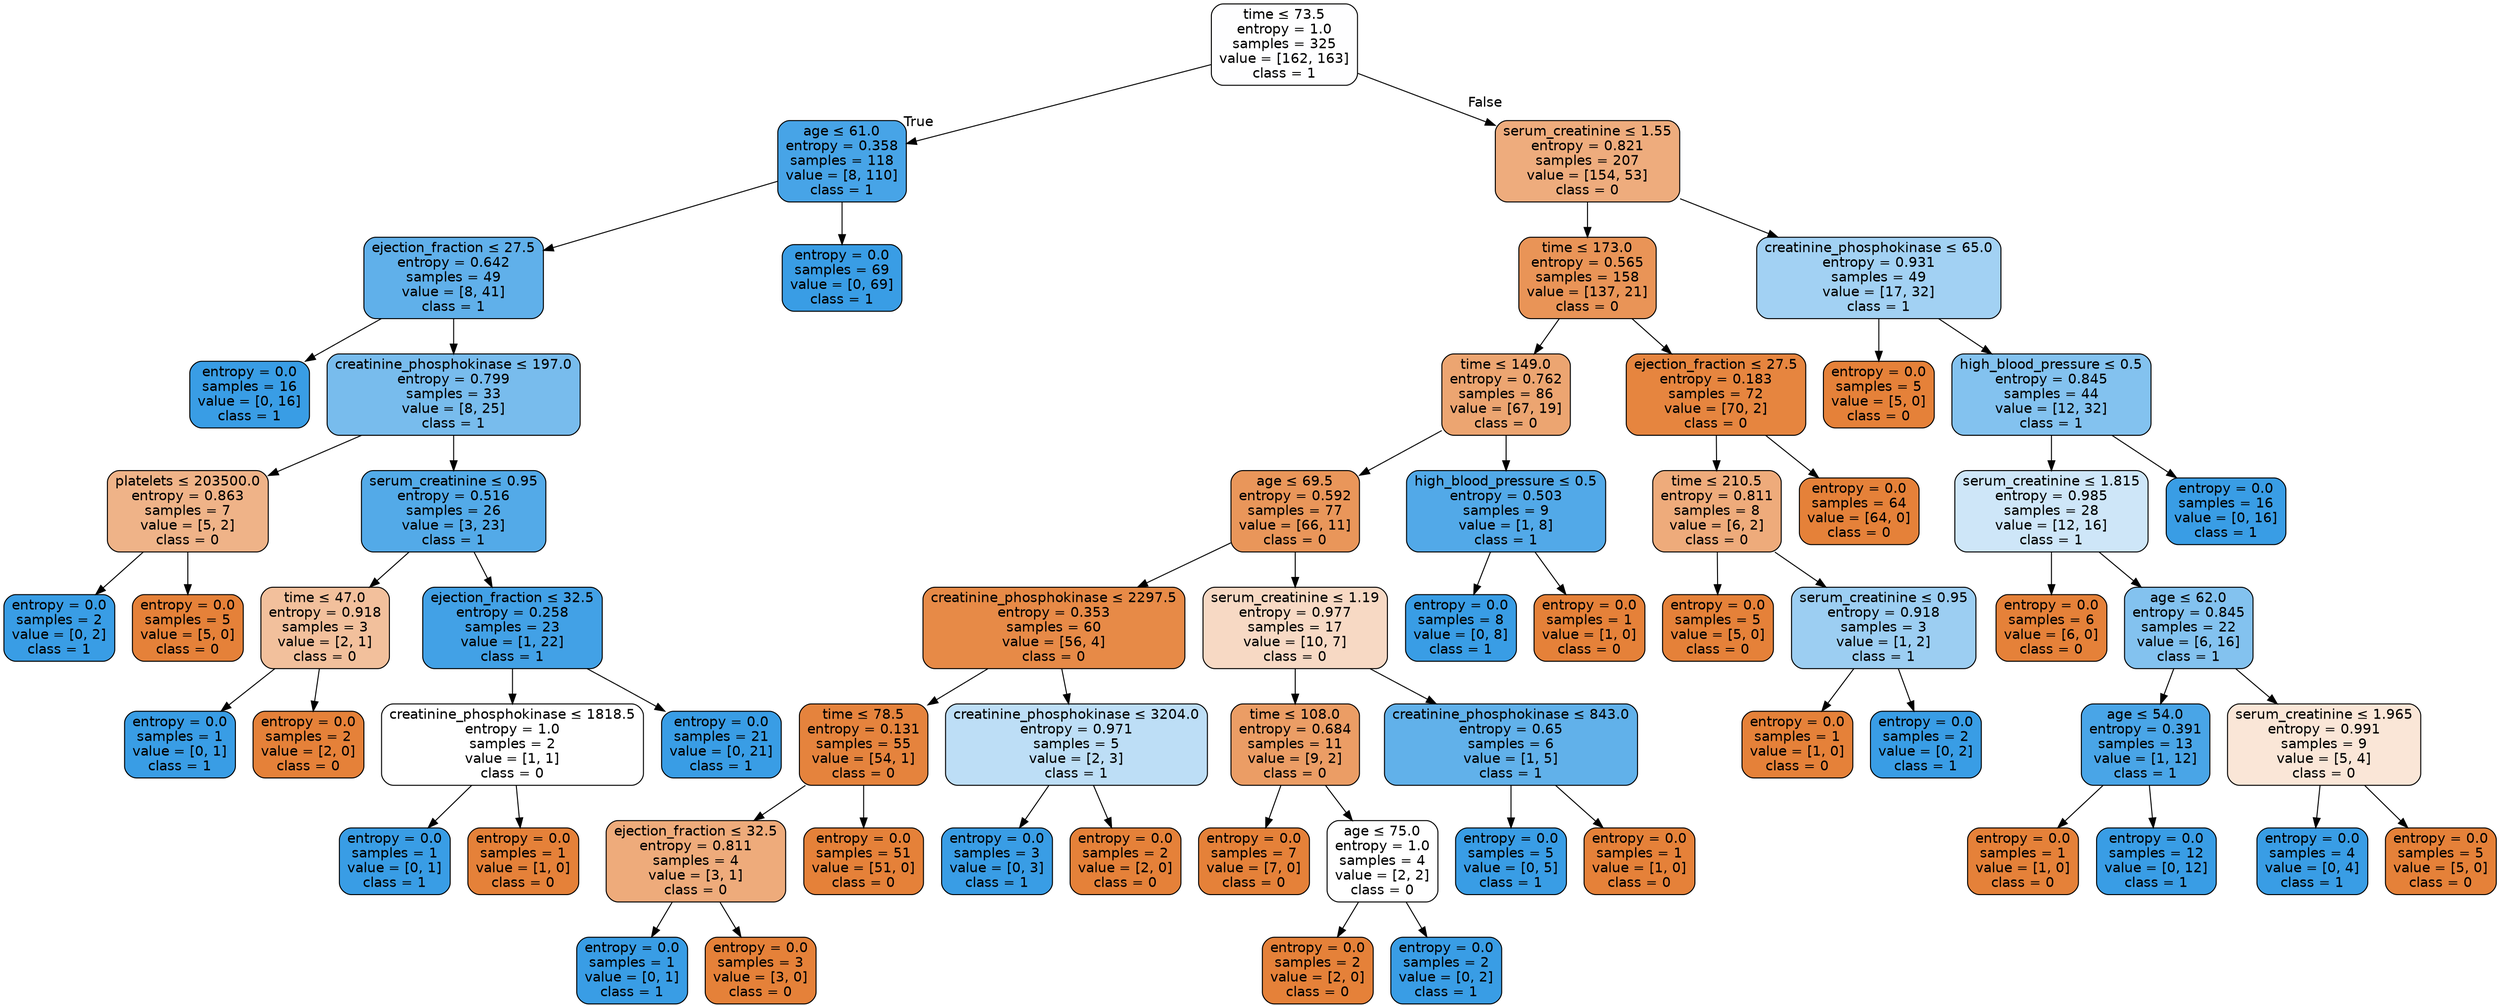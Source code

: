 digraph Tree {
node [shape=box, style="filled, rounded", color="black", fontname=helvetica] ;
edge [fontname=helvetica] ;
0 [label=<time &le; 73.5<br/>entropy = 1.0<br/>samples = 325<br/>value = [162, 163]<br/>class = 1>, fillcolor="#fefeff"] ;
1 [label=<age &le; 61.0<br/>entropy = 0.358<br/>samples = 118<br/>value = [8, 110]<br/>class = 1>, fillcolor="#47a4e7"] ;
0 -> 1 [labeldistance=2.5, labelangle=45, headlabel="True"] ;
2 [label=<ejection_fraction &le; 27.5<br/>entropy = 0.642<br/>samples = 49<br/>value = [8, 41]<br/>class = 1>, fillcolor="#60b0ea"] ;
1 -> 2 ;
3 [label=<entropy = 0.0<br/>samples = 16<br/>value = [0, 16]<br/>class = 1>, fillcolor="#399de5"] ;
2 -> 3 ;
4 [label=<creatinine_phosphokinase &le; 197.0<br/>entropy = 0.799<br/>samples = 33<br/>value = [8, 25]<br/>class = 1>, fillcolor="#78bced"] ;
2 -> 4 ;
5 [label=<platelets &le; 203500.0<br/>entropy = 0.863<br/>samples = 7<br/>value = [5, 2]<br/>class = 0>, fillcolor="#efb388"] ;
4 -> 5 ;
6 [label=<entropy = 0.0<br/>samples = 2<br/>value = [0, 2]<br/>class = 1>, fillcolor="#399de5"] ;
5 -> 6 ;
7 [label=<entropy = 0.0<br/>samples = 5<br/>value = [5, 0]<br/>class = 0>, fillcolor="#e58139"] ;
5 -> 7 ;
8 [label=<serum_creatinine &le; 0.95<br/>entropy = 0.516<br/>samples = 26<br/>value = [3, 23]<br/>class = 1>, fillcolor="#53aae8"] ;
4 -> 8 ;
9 [label=<time &le; 47.0<br/>entropy = 0.918<br/>samples = 3<br/>value = [2, 1]<br/>class = 0>, fillcolor="#f2c09c"] ;
8 -> 9 ;
10 [label=<entropy = 0.0<br/>samples = 1<br/>value = [0, 1]<br/>class = 1>, fillcolor="#399de5"] ;
9 -> 10 ;
11 [label=<entropy = 0.0<br/>samples = 2<br/>value = [2, 0]<br/>class = 0>, fillcolor="#e58139"] ;
9 -> 11 ;
12 [label=<ejection_fraction &le; 32.5<br/>entropy = 0.258<br/>samples = 23<br/>value = [1, 22]<br/>class = 1>, fillcolor="#42a1e6"] ;
8 -> 12 ;
13 [label=<creatinine_phosphokinase &le; 1818.5<br/>entropy = 1.0<br/>samples = 2<br/>value = [1, 1]<br/>class = 0>, fillcolor="#ffffff"] ;
12 -> 13 ;
14 [label=<entropy = 0.0<br/>samples = 1<br/>value = [0, 1]<br/>class = 1>, fillcolor="#399de5"] ;
13 -> 14 ;
15 [label=<entropy = 0.0<br/>samples = 1<br/>value = [1, 0]<br/>class = 0>, fillcolor="#e58139"] ;
13 -> 15 ;
16 [label=<entropy = 0.0<br/>samples = 21<br/>value = [0, 21]<br/>class = 1>, fillcolor="#399de5"] ;
12 -> 16 ;
17 [label=<entropy = 0.0<br/>samples = 69<br/>value = [0, 69]<br/>class = 1>, fillcolor="#399de5"] ;
1 -> 17 ;
18 [label=<serum_creatinine &le; 1.55<br/>entropy = 0.821<br/>samples = 207<br/>value = [154, 53]<br/>class = 0>, fillcolor="#eeac7d"] ;
0 -> 18 [labeldistance=2.5, labelangle=-45, headlabel="False"] ;
19 [label=<time &le; 173.0<br/>entropy = 0.565<br/>samples = 158<br/>value = [137, 21]<br/>class = 0>, fillcolor="#e99457"] ;
18 -> 19 ;
20 [label=<time &le; 149.0<br/>entropy = 0.762<br/>samples = 86<br/>value = [67, 19]<br/>class = 0>, fillcolor="#eca571"] ;
19 -> 20 ;
21 [label=<age &le; 69.5<br/>entropy = 0.592<br/>samples = 77<br/>value = [66, 11]<br/>class = 0>, fillcolor="#e9965a"] ;
20 -> 21 ;
22 [label=<creatinine_phosphokinase &le; 2297.5<br/>entropy = 0.353<br/>samples = 60<br/>value = [56, 4]<br/>class = 0>, fillcolor="#e78a47"] ;
21 -> 22 ;
23 [label=<time &le; 78.5<br/>entropy = 0.131<br/>samples = 55<br/>value = [54, 1]<br/>class = 0>, fillcolor="#e5833d"] ;
22 -> 23 ;
24 [label=<ejection_fraction &le; 32.5<br/>entropy = 0.811<br/>samples = 4<br/>value = [3, 1]<br/>class = 0>, fillcolor="#eeab7b"] ;
23 -> 24 ;
25 [label=<entropy = 0.0<br/>samples = 1<br/>value = [0, 1]<br/>class = 1>, fillcolor="#399de5"] ;
24 -> 25 ;
26 [label=<entropy = 0.0<br/>samples = 3<br/>value = [3, 0]<br/>class = 0>, fillcolor="#e58139"] ;
24 -> 26 ;
27 [label=<entropy = 0.0<br/>samples = 51<br/>value = [51, 0]<br/>class = 0>, fillcolor="#e58139"] ;
23 -> 27 ;
28 [label=<creatinine_phosphokinase &le; 3204.0<br/>entropy = 0.971<br/>samples = 5<br/>value = [2, 3]<br/>class = 1>, fillcolor="#bddef6"] ;
22 -> 28 ;
29 [label=<entropy = 0.0<br/>samples = 3<br/>value = [0, 3]<br/>class = 1>, fillcolor="#399de5"] ;
28 -> 29 ;
30 [label=<entropy = 0.0<br/>samples = 2<br/>value = [2, 0]<br/>class = 0>, fillcolor="#e58139"] ;
28 -> 30 ;
31 [label=<serum_creatinine &le; 1.19<br/>entropy = 0.977<br/>samples = 17<br/>value = [10, 7]<br/>class = 0>, fillcolor="#f7d9c4"] ;
21 -> 31 ;
32 [label=<time &le; 108.0<br/>entropy = 0.684<br/>samples = 11<br/>value = [9, 2]<br/>class = 0>, fillcolor="#eb9d65"] ;
31 -> 32 ;
33 [label=<entropy = 0.0<br/>samples = 7<br/>value = [7, 0]<br/>class = 0>, fillcolor="#e58139"] ;
32 -> 33 ;
34 [label=<age &le; 75.0<br/>entropy = 1.0<br/>samples = 4<br/>value = [2, 2]<br/>class = 0>, fillcolor="#ffffff"] ;
32 -> 34 ;
35 [label=<entropy = 0.0<br/>samples = 2<br/>value = [2, 0]<br/>class = 0>, fillcolor="#e58139"] ;
34 -> 35 ;
36 [label=<entropy = 0.0<br/>samples = 2<br/>value = [0, 2]<br/>class = 1>, fillcolor="#399de5"] ;
34 -> 36 ;
37 [label=<creatinine_phosphokinase &le; 843.0<br/>entropy = 0.65<br/>samples = 6<br/>value = [1, 5]<br/>class = 1>, fillcolor="#61b1ea"] ;
31 -> 37 ;
38 [label=<entropy = 0.0<br/>samples = 5<br/>value = [0, 5]<br/>class = 1>, fillcolor="#399de5"] ;
37 -> 38 ;
39 [label=<entropy = 0.0<br/>samples = 1<br/>value = [1, 0]<br/>class = 0>, fillcolor="#e58139"] ;
37 -> 39 ;
40 [label=<high_blood_pressure &le; 0.5<br/>entropy = 0.503<br/>samples = 9<br/>value = [1, 8]<br/>class = 1>, fillcolor="#52a9e8"] ;
20 -> 40 ;
41 [label=<entropy = 0.0<br/>samples = 8<br/>value = [0, 8]<br/>class = 1>, fillcolor="#399de5"] ;
40 -> 41 ;
42 [label=<entropy = 0.0<br/>samples = 1<br/>value = [1, 0]<br/>class = 0>, fillcolor="#e58139"] ;
40 -> 42 ;
43 [label=<ejection_fraction &le; 27.5<br/>entropy = 0.183<br/>samples = 72<br/>value = [70, 2]<br/>class = 0>, fillcolor="#e6853f"] ;
19 -> 43 ;
44 [label=<time &le; 210.5<br/>entropy = 0.811<br/>samples = 8<br/>value = [6, 2]<br/>class = 0>, fillcolor="#eeab7b"] ;
43 -> 44 ;
45 [label=<entropy = 0.0<br/>samples = 5<br/>value = [5, 0]<br/>class = 0>, fillcolor="#e58139"] ;
44 -> 45 ;
46 [label=<serum_creatinine &le; 0.95<br/>entropy = 0.918<br/>samples = 3<br/>value = [1, 2]<br/>class = 1>, fillcolor="#9ccef2"] ;
44 -> 46 ;
47 [label=<entropy = 0.0<br/>samples = 1<br/>value = [1, 0]<br/>class = 0>, fillcolor="#e58139"] ;
46 -> 47 ;
48 [label=<entropy = 0.0<br/>samples = 2<br/>value = [0, 2]<br/>class = 1>, fillcolor="#399de5"] ;
46 -> 48 ;
49 [label=<entropy = 0.0<br/>samples = 64<br/>value = [64, 0]<br/>class = 0>, fillcolor="#e58139"] ;
43 -> 49 ;
50 [label=<creatinine_phosphokinase &le; 65.0<br/>entropy = 0.931<br/>samples = 49<br/>value = [17, 32]<br/>class = 1>, fillcolor="#a2d1f3"] ;
18 -> 50 ;
51 [label=<entropy = 0.0<br/>samples = 5<br/>value = [5, 0]<br/>class = 0>, fillcolor="#e58139"] ;
50 -> 51 ;
52 [label=<high_blood_pressure &le; 0.5<br/>entropy = 0.845<br/>samples = 44<br/>value = [12, 32]<br/>class = 1>, fillcolor="#83c2ef"] ;
50 -> 52 ;
53 [label=<serum_creatinine &le; 1.815<br/>entropy = 0.985<br/>samples = 28<br/>value = [12, 16]<br/>class = 1>, fillcolor="#cee6f8"] ;
52 -> 53 ;
54 [label=<entropy = 0.0<br/>samples = 6<br/>value = [6, 0]<br/>class = 0>, fillcolor="#e58139"] ;
53 -> 54 ;
55 [label=<age &le; 62.0<br/>entropy = 0.845<br/>samples = 22<br/>value = [6, 16]<br/>class = 1>, fillcolor="#83c2ef"] ;
53 -> 55 ;
56 [label=<age &le; 54.0<br/>entropy = 0.391<br/>samples = 13<br/>value = [1, 12]<br/>class = 1>, fillcolor="#49a5e7"] ;
55 -> 56 ;
57 [label=<entropy = 0.0<br/>samples = 1<br/>value = [1, 0]<br/>class = 0>, fillcolor="#e58139"] ;
56 -> 57 ;
58 [label=<entropy = 0.0<br/>samples = 12<br/>value = [0, 12]<br/>class = 1>, fillcolor="#399de5"] ;
56 -> 58 ;
59 [label=<serum_creatinine &le; 1.965<br/>entropy = 0.991<br/>samples = 9<br/>value = [5, 4]<br/>class = 0>, fillcolor="#fae6d7"] ;
55 -> 59 ;
60 [label=<entropy = 0.0<br/>samples = 4<br/>value = [0, 4]<br/>class = 1>, fillcolor="#399de5"] ;
59 -> 60 ;
61 [label=<entropy = 0.0<br/>samples = 5<br/>value = [5, 0]<br/>class = 0>, fillcolor="#e58139"] ;
59 -> 61 ;
62 [label=<entropy = 0.0<br/>samples = 16<br/>value = [0, 16]<br/>class = 1>, fillcolor="#399de5"] ;
52 -> 62 ;
}